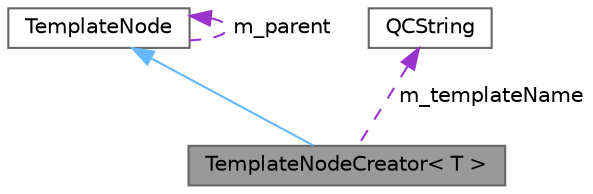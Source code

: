 digraph "TemplateNodeCreator&lt; T &gt;"
{
 // INTERACTIVE_SVG=YES
 // LATEX_PDF_SIZE
  bgcolor="transparent";
  edge [fontname=Helvetica,fontsize=10,labelfontname=Helvetica,labelfontsize=10];
  node [fontname=Helvetica,fontsize=10,shape=box,height=0.2,width=0.4];
  Node1 [label="TemplateNodeCreator\< T \>",height=0.2,width=0.4,color="gray40", fillcolor="grey60", style="filled", fontcolor="black",tooltip="Helper class for creating template AST tag nodes and returning the template for a given node."];
  Node2 -> Node1 [dir="back",color="steelblue1",style="solid"];
  Node2 [label="TemplateNode",height=0.2,width=0.4,color="gray40", fillcolor="white", style="filled",URL="$d6/d53/class_template_node.html",tooltip="Base class of all nodes in a template's AST."];
  Node2 -> Node2 [dir="back",color="darkorchid3",style="dashed",label=" m_parent" ];
  Node3 -> Node1 [dir="back",color="darkorchid3",style="dashed",label=" m_templateName" ];
  Node3 [label="QCString",height=0.2,width=0.4,color="gray40", fillcolor="white", style="filled",URL="$d9/d45/class_q_c_string.html",tooltip="This is an alternative implementation of QCString."];
}
